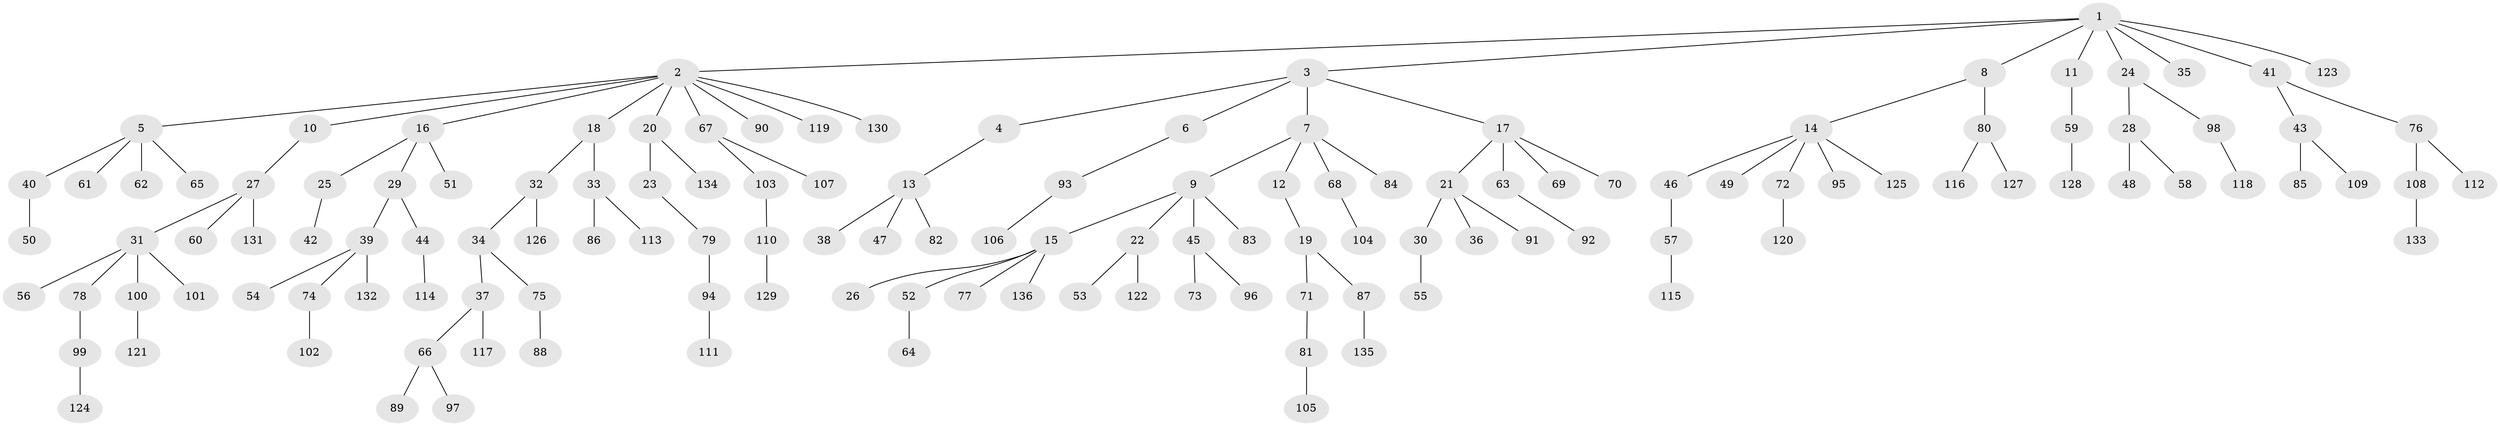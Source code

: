// coarse degree distribution, {2: 0.2682926829268293, 5: 0.024390243902439025, 3: 0.14634146341463414, 1: 0.4878048780487805, 4: 0.04878048780487805, 9: 0.012195121951219513, 7: 0.012195121951219513}
// Generated by graph-tools (version 1.1) at 2025/37/03/04/25 23:37:23]
// undirected, 136 vertices, 135 edges
graph export_dot {
  node [color=gray90,style=filled];
  1;
  2;
  3;
  4;
  5;
  6;
  7;
  8;
  9;
  10;
  11;
  12;
  13;
  14;
  15;
  16;
  17;
  18;
  19;
  20;
  21;
  22;
  23;
  24;
  25;
  26;
  27;
  28;
  29;
  30;
  31;
  32;
  33;
  34;
  35;
  36;
  37;
  38;
  39;
  40;
  41;
  42;
  43;
  44;
  45;
  46;
  47;
  48;
  49;
  50;
  51;
  52;
  53;
  54;
  55;
  56;
  57;
  58;
  59;
  60;
  61;
  62;
  63;
  64;
  65;
  66;
  67;
  68;
  69;
  70;
  71;
  72;
  73;
  74;
  75;
  76;
  77;
  78;
  79;
  80;
  81;
  82;
  83;
  84;
  85;
  86;
  87;
  88;
  89;
  90;
  91;
  92;
  93;
  94;
  95;
  96;
  97;
  98;
  99;
  100;
  101;
  102;
  103;
  104;
  105;
  106;
  107;
  108;
  109;
  110;
  111;
  112;
  113;
  114;
  115;
  116;
  117;
  118;
  119;
  120;
  121;
  122;
  123;
  124;
  125;
  126;
  127;
  128;
  129;
  130;
  131;
  132;
  133;
  134;
  135;
  136;
  1 -- 2;
  1 -- 3;
  1 -- 8;
  1 -- 11;
  1 -- 24;
  1 -- 35;
  1 -- 41;
  1 -- 123;
  2 -- 5;
  2 -- 10;
  2 -- 16;
  2 -- 18;
  2 -- 20;
  2 -- 67;
  2 -- 90;
  2 -- 119;
  2 -- 130;
  3 -- 4;
  3 -- 6;
  3 -- 7;
  3 -- 17;
  4 -- 13;
  5 -- 40;
  5 -- 61;
  5 -- 62;
  5 -- 65;
  6 -- 93;
  7 -- 9;
  7 -- 12;
  7 -- 68;
  7 -- 84;
  8 -- 14;
  8 -- 80;
  9 -- 15;
  9 -- 22;
  9 -- 45;
  9 -- 83;
  10 -- 27;
  11 -- 59;
  12 -- 19;
  13 -- 38;
  13 -- 47;
  13 -- 82;
  14 -- 46;
  14 -- 49;
  14 -- 72;
  14 -- 95;
  14 -- 125;
  15 -- 26;
  15 -- 52;
  15 -- 77;
  15 -- 136;
  16 -- 25;
  16 -- 29;
  16 -- 51;
  17 -- 21;
  17 -- 63;
  17 -- 69;
  17 -- 70;
  18 -- 32;
  18 -- 33;
  19 -- 71;
  19 -- 87;
  20 -- 23;
  20 -- 134;
  21 -- 30;
  21 -- 36;
  21 -- 91;
  22 -- 53;
  22 -- 122;
  23 -- 79;
  24 -- 28;
  24 -- 98;
  25 -- 42;
  27 -- 31;
  27 -- 60;
  27 -- 131;
  28 -- 48;
  28 -- 58;
  29 -- 39;
  29 -- 44;
  30 -- 55;
  31 -- 56;
  31 -- 78;
  31 -- 100;
  31 -- 101;
  32 -- 34;
  32 -- 126;
  33 -- 86;
  33 -- 113;
  34 -- 37;
  34 -- 75;
  37 -- 66;
  37 -- 117;
  39 -- 54;
  39 -- 74;
  39 -- 132;
  40 -- 50;
  41 -- 43;
  41 -- 76;
  43 -- 85;
  43 -- 109;
  44 -- 114;
  45 -- 73;
  45 -- 96;
  46 -- 57;
  52 -- 64;
  57 -- 115;
  59 -- 128;
  63 -- 92;
  66 -- 89;
  66 -- 97;
  67 -- 103;
  67 -- 107;
  68 -- 104;
  71 -- 81;
  72 -- 120;
  74 -- 102;
  75 -- 88;
  76 -- 108;
  76 -- 112;
  78 -- 99;
  79 -- 94;
  80 -- 116;
  80 -- 127;
  81 -- 105;
  87 -- 135;
  93 -- 106;
  94 -- 111;
  98 -- 118;
  99 -- 124;
  100 -- 121;
  103 -- 110;
  108 -- 133;
  110 -- 129;
}
